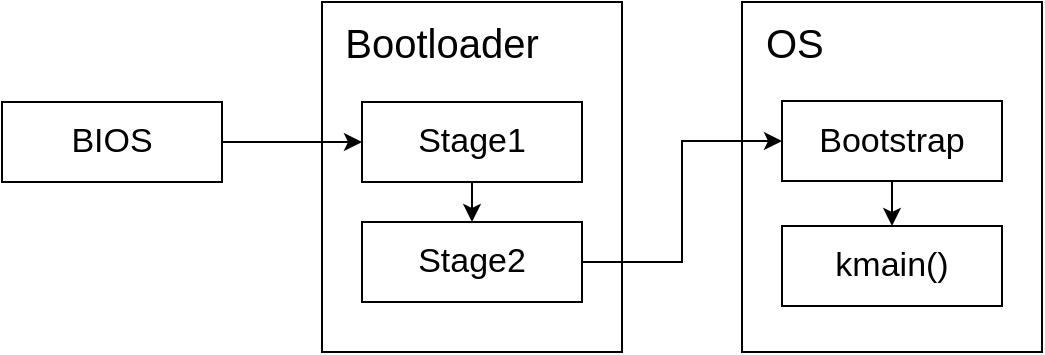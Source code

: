 <mxfile version="11.2.2" type="device" pages="1"><diagram id="jKvusVXPqGSqkor3Dvm3" name="Page-1"><mxGraphModel dx="1422" dy="796" grid="1" gridSize="10" guides="1" tooltips="1" connect="1" arrows="1" fold="1" page="1" pageScale="1" pageWidth="850" pageHeight="1100" math="0" shadow="0"><root><mxCell id="0"/><mxCell id="1" parent="0"/><mxCell id="bgSYru9MIPqWBXgmGp79-22" value="" style="rounded=0;whiteSpace=wrap;html=1;" vertex="1" parent="1"><mxGeometry x="400" y="95" width="150" height="175" as="geometry"/></mxCell><mxCell id="bgSYru9MIPqWBXgmGp79-3" value="" style="rounded=0;whiteSpace=wrap;html=1;" vertex="1" parent="1"><mxGeometry x="190" y="95" width="150" height="175" as="geometry"/></mxCell><mxCell id="bgSYru9MIPqWBXgmGp79-21" style="edgeStyle=orthogonalEdgeStyle;rounded=0;orthogonalLoop=1;jettySize=auto;html=1;exitX=0.5;exitY=1;exitDx=0;exitDy=0;entryX=0.5;entryY=0;entryDx=0;entryDy=0;fontSize=17;" edge="1" parent="1" source="bgSYru9MIPqWBXgmGp79-6" target="bgSYru9MIPqWBXgmGp79-9"><mxGeometry relative="1" as="geometry"/></mxCell><mxCell id="bgSYru9MIPqWBXgmGp79-6" value="" style="rounded=0;whiteSpace=wrap;html=1;" vertex="1" parent="1"><mxGeometry x="210" y="145" width="110" height="40" as="geometry"/></mxCell><mxCell id="bgSYru9MIPqWBXgmGp79-7" value="&lt;div style=&quot;font-size: 20px;&quot;&gt;Bootloader&lt;/div&gt;" style="text;html=1;strokeColor=none;fillColor=none;align=center;verticalAlign=middle;whiteSpace=wrap;rounded=0;fontSize=20;" vertex="1" parent="1"><mxGeometry x="230" y="105" width="40" height="20" as="geometry"/></mxCell><mxCell id="bgSYru9MIPqWBXgmGp79-8" value="&lt;div style=&quot;font-size: 17px;&quot;&gt;Stage1&lt;/div&gt;" style="text;html=1;strokeColor=none;fillColor=none;align=center;verticalAlign=middle;whiteSpace=wrap;rounded=0;fontSize=17;" vertex="1" parent="1"><mxGeometry x="245" y="155" width="40" height="20" as="geometry"/></mxCell><mxCell id="bgSYru9MIPqWBXgmGp79-29" style="edgeStyle=orthogonalEdgeStyle;rounded=0;orthogonalLoop=1;jettySize=auto;html=1;exitX=1;exitY=0.5;exitDx=0;exitDy=0;entryX=0;entryY=0.5;entryDx=0;entryDy=0;fontSize=17;" edge="1" parent="1" source="bgSYru9MIPqWBXgmGp79-9" target="bgSYru9MIPqWBXgmGp79-13"><mxGeometry relative="1" as="geometry"/></mxCell><mxCell id="bgSYru9MIPqWBXgmGp79-9" value="" style="rounded=0;whiteSpace=wrap;html=1;" vertex="1" parent="1"><mxGeometry x="210" y="205" width="110" height="40" as="geometry"/></mxCell><mxCell id="bgSYru9MIPqWBXgmGp79-10" value="&lt;div style=&quot;font-size: 17px&quot;&gt;Stage2&lt;/div&gt;" style="text;html=1;strokeColor=none;fillColor=none;align=center;verticalAlign=middle;whiteSpace=wrap;rounded=0;fontSize=17;" vertex="1" parent="1"><mxGeometry x="245" y="215" width="40" height="20" as="geometry"/></mxCell><mxCell id="bgSYru9MIPqWBXgmGp79-28" style="edgeStyle=orthogonalEdgeStyle;rounded=0;orthogonalLoop=1;jettySize=auto;html=1;exitX=0.5;exitY=1;exitDx=0;exitDy=0;entryX=0.5;entryY=0;entryDx=0;entryDy=0;fontSize=17;" edge="1" parent="1" source="bgSYru9MIPqWBXgmGp79-13" target="bgSYru9MIPqWBXgmGp79-26"><mxGeometry relative="1" as="geometry"/></mxCell><mxCell id="bgSYru9MIPqWBXgmGp79-13" value="" style="rounded=0;whiteSpace=wrap;html=1;" vertex="1" parent="1"><mxGeometry x="420" y="144.5" width="110" height="40" as="geometry"/></mxCell><mxCell id="bgSYru9MIPqWBXgmGp79-14" value="&lt;div&gt;Bootstrap&lt;br&gt;&lt;/div&gt;" style="text;html=1;strokeColor=none;fillColor=none;align=center;verticalAlign=middle;whiteSpace=wrap;rounded=0;fontSize=17;" vertex="1" parent="1"><mxGeometry x="455" y="154.5" width="40" height="20" as="geometry"/></mxCell><mxCell id="bgSYru9MIPqWBXgmGp79-15" value="" style="rounded=0;whiteSpace=wrap;html=1;" vertex="1" parent="1"><mxGeometry x="30" y="145" width="110" height="40" as="geometry"/></mxCell><mxCell id="bgSYru9MIPqWBXgmGp79-16" value="&lt;div&gt;BIOS&lt;/div&gt;" style="text;html=1;strokeColor=none;fillColor=none;align=center;verticalAlign=middle;whiteSpace=wrap;rounded=0;fontSize=17;" vertex="1" parent="1"><mxGeometry x="65" y="155" width="40" height="20" as="geometry"/></mxCell><mxCell id="bgSYru9MIPqWBXgmGp79-17" value="" style="endArrow=classic;html=1;fontSize=17;exitX=1;exitY=0.5;exitDx=0;exitDy=0;" edge="1" parent="1" source="bgSYru9MIPqWBXgmGp79-15" target="bgSYru9MIPqWBXgmGp79-6"><mxGeometry width="50" height="50" relative="1" as="geometry"><mxPoint x="140" y="310" as="sourcePoint"/><mxPoint x="190" y="260" as="targetPoint"/></mxGeometry></mxCell><mxCell id="bgSYru9MIPqWBXgmGp79-23" value="&lt;div&gt;OS&lt;/div&gt;" style="text;html=1;strokeColor=none;fillColor=none;align=left;verticalAlign=middle;whiteSpace=wrap;rounded=0;fontSize=20;" vertex="1" parent="1"><mxGeometry x="410" y="105" width="40" height="20" as="geometry"/></mxCell><mxCell id="bgSYru9MIPqWBXgmGp79-26" value="" style="rounded=0;whiteSpace=wrap;html=1;" vertex="1" parent="1"><mxGeometry x="420" y="207" width="110" height="40" as="geometry"/></mxCell><mxCell id="bgSYru9MIPqWBXgmGp79-27" value="&lt;div&gt;kmain()&lt;/div&gt;" style="text;html=1;strokeColor=none;fillColor=none;align=center;verticalAlign=middle;whiteSpace=wrap;rounded=0;fontSize=17;" vertex="1" parent="1"><mxGeometry x="455" y="217" width="40" height="20" as="geometry"/></mxCell></root></mxGraphModel></diagram></mxfile>